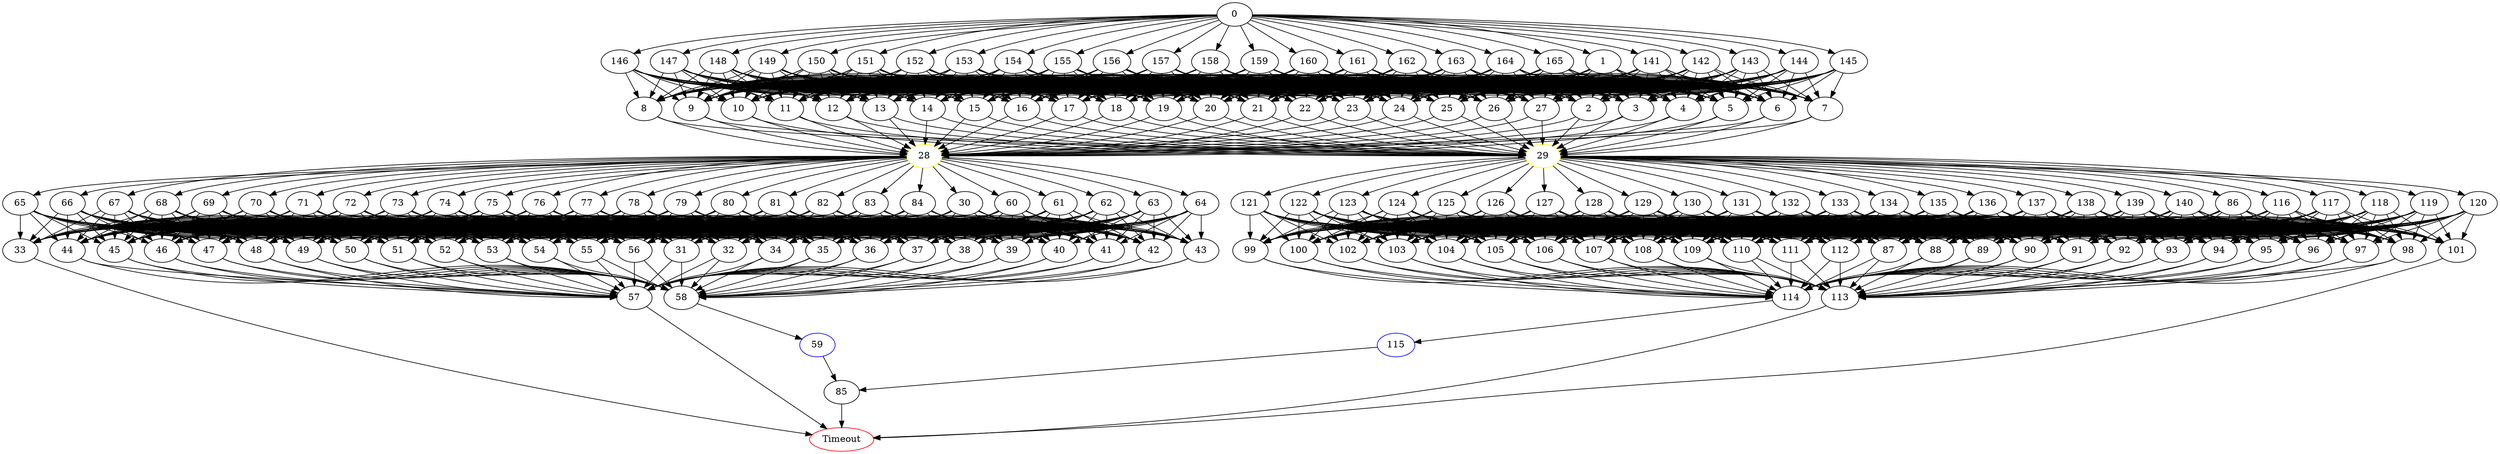 digraph G {
	0 -> 1;
	0 -> 141;
	0 -> 142;
	0 -> 143;
	0 -> 144;
	0 -> 145;
	0 -> 146;
	0 -> 147;
	0 -> 148;
	0 -> 149;
	0 -> 150;
	0 -> 151;
	0 -> 152;
	0 -> 153;
	0 -> 154;
	0 -> 155;
	0 -> 156;
	0 -> 157;
	0 -> 158;
	0 -> 159;
	0 -> 160;
	0 -> 161;
	0 -> 162;
	0 -> 163;
	0 -> 164;
	0 -> 165;
	1 -> 2;
	1 -> 3;
	1 -> 4;
	1 -> 5;
	1 -> 6;
	1 -> 7;
	1 -> 8;
	1 -> 9;
	1 -> 10;
	1 -> 11;
	1 -> 12;
	1 -> 13;
	1 -> 14;
	1 -> 15;
	1 -> 16;
	1 -> 17;
	1 -> 18;
	1 -> 19;
	1 -> 20;
	1 -> 21;
	1 -> 22;
	1 -> 23;
	1 -> 24;
	1 -> 25;
	1 -> 26;
	1 -> 27;
	2 -> "28";
28 [color=yellow];
	2 -> "29";
29 [color=yellow];
	3 -> "28";
28 [color=yellow];
	3 -> "29";
29 [color=yellow];
	4 -> "28";
28 [color=yellow];
	4 -> "29";
29 [color=yellow];
	5 -> "28";
28 [color=yellow];
	5 -> "29";
29 [color=yellow];
	6 -> "28";
28 [color=yellow];
	6 -> "29";
29 [color=yellow];
	7 -> "28";
28 [color=yellow];
	7 -> "29";
29 [color=yellow];
	8 -> "28";
28 [color=yellow];
	8 -> "29";
29 [color=yellow];
	9 -> "28";
28 [color=yellow];
	9 -> "29";
29 [color=yellow];
	10 -> "28";
28 [color=yellow];
	10 -> "29";
29 [color=yellow];
	11 -> "28";
28 [color=yellow];
	11 -> "29";
29 [color=yellow];
	12 -> "28";
28 [color=yellow];
	12 -> "29";
29 [color=yellow];
	13 -> "28";
28 [color=yellow];
	13 -> "29";
29 [color=yellow];
	14 -> "28";
28 [color=yellow];
	14 -> "29";
29 [color=yellow];
	15 -> "28";
28 [color=yellow];
	15 -> "29";
29 [color=yellow];
	16 -> "28";
28 [color=yellow];
	16 -> "29";
29 [color=yellow];
	17 -> "28";
28 [color=yellow];
	17 -> "29";
29 [color=yellow];
	18 -> "28";
28 [color=yellow];
	18 -> "29";
29 [color=yellow];
	19 -> "28";
28 [color=yellow];
	19 -> "29";
29 [color=yellow];
	20 -> "28";
28 [color=yellow];
	20 -> "29";
29 [color=yellow];
	21 -> "28";
28 [color=yellow];
	21 -> "29";
29 [color=yellow];
	22 -> "28";
28 [color=yellow];
	22 -> "29";
29 [color=yellow];
	23 -> "28";
28 [color=yellow];
	23 -> "29";
29 [color=yellow];
	24 -> "28";
28 [color=yellow];
	24 -> "29";
29 [color=yellow];
	25 -> "28";
28 [color=yellow];
	25 -> "29";
29 [color=yellow];
	26 -> "28";
28 [color=yellow];
	26 -> "29";
29 [color=yellow];
	27 -> "28";
28 [color=yellow];
	27 -> "29";
29 [color=yellow];
	28 -> 30;
	28 -> 60;
	28 -> 61;
	28 -> 62;
	28 -> 63;
	28 -> 64;
	28 -> 65;
	28 -> 66;
	28 -> 67;
	28 -> 68;
	28 -> 69;
	28 -> 70;
	28 -> 71;
	28 -> 72;
	28 -> 73;
	28 -> 74;
	28 -> 75;
	28 -> 76;
	28 -> 77;
	28 -> 78;
	28 -> 79;
	28 -> 80;
	28 -> 81;
	28 -> 82;
	28 -> 83;
	28 -> 84;
	29 -> 86;
	29 -> 116;
	29 -> 117;
	29 -> 118;
	29 -> 119;
	29 -> 120;
	29 -> 121;
	29 -> 122;
	29 -> 123;
	29 -> 124;
	29 -> 125;
	29 -> 126;
	29 -> 127;
	29 -> 128;
	29 -> 129;
	29 -> 130;
	29 -> 131;
	29 -> 132;
	29 -> 133;
	29 -> 134;
	29 -> 135;
	29 -> 136;
	29 -> 137;
	29 -> 138;
	29 -> 139;
	29 -> 140;
	30 -> 31;
	30 -> 32;
	30 -> 33;
	30 -> 34;
	30 -> 35;
	30 -> 36;
	30 -> 37;
	30 -> 38;
	30 -> 39;
	30 -> 40;
	30 -> 41;
	30 -> 42;
	30 -> 43;
	30 -> 44;
	30 -> 45;
	30 -> 46;
	30 -> 47;
	30 -> 48;
	30 -> 49;
	30 -> 50;
	30 -> 51;
	30 -> 52;
	30 -> 53;
	30 -> 54;
	30 -> 55;
	30 -> 56;
	31 -> 57;
	31 -> 58;
	32 -> 57;
	32 -> 58;
	33 -> "Timeout";
Timeout [color=red];
	34 -> 57;
	34 -> 58;
	35 -> 57;
	35 -> 58;
	36 -> 57;
	36 -> 58;
	37 -> 57;
	37 -> 58;
	38 -> 57;
	38 -> 58;
	39 -> 57;
	39 -> 58;
	40 -> 57;
	40 -> 58;
	41 -> 57;
	41 -> 58;
	42 -> 57;
	42 -> 58;
	43 -> 57;
	43 -> 58;
	44 -> 57;
	44 -> 58;
	45 -> 57;
	45 -> 58;
	46 -> 57;
	46 -> 58;
	47 -> 57;
	47 -> 58;
	48 -> 57;
	48 -> 58;
	49 -> 57;
	49 -> 58;
	50 -> 57;
	50 -> 58;
	51 -> 57;
	51 -> 58;
	52 -> 57;
	52 -> 58;
	53 -> 57;
	53 -> 58;
	54 -> 57;
	54 -> 58;
	55 -> 57;
	55 -> 58;
	56 -> 57;
	56 -> 58;
	57 -> "Timeout";
Timeout [color=red];
	58 -> "59";
59 [color=blue];
	59 -> 85;
	60 -> 31;
	60 -> 32;
	60 -> 33;
	60 -> 34;
	60 -> 35;
	60 -> 36;
	60 -> 37;
	60 -> 38;
	60 -> 39;
	60 -> 40;
	60 -> 41;
	60 -> 42;
	60 -> 43;
	60 -> 44;
	60 -> 45;
	60 -> 46;
	60 -> 47;
	60 -> 48;
	60 -> 49;
	60 -> 50;
	60 -> 51;
	60 -> 52;
	60 -> 53;
	60 -> 54;
	60 -> 55;
	60 -> 56;
	61 -> 31;
	61 -> 32;
	61 -> 33;
	61 -> 34;
	61 -> 35;
	61 -> 36;
	61 -> 37;
	61 -> 38;
	61 -> 39;
	61 -> 40;
	61 -> 41;
	61 -> 42;
	61 -> 43;
	61 -> 44;
	61 -> 45;
	61 -> 46;
	61 -> 47;
	61 -> 48;
	61 -> 49;
	61 -> 50;
	61 -> 51;
	61 -> 52;
	61 -> 53;
	61 -> 54;
	61 -> 55;
	61 -> 56;
	62 -> 31;
	62 -> 32;
	62 -> 33;
	62 -> 34;
	62 -> 35;
	62 -> 36;
	62 -> 37;
	62 -> 38;
	62 -> 39;
	62 -> 40;
	62 -> 41;
	62 -> 42;
	62 -> 43;
	62 -> 44;
	62 -> 45;
	62 -> 46;
	62 -> 47;
	62 -> 48;
	62 -> 49;
	62 -> 50;
	62 -> 51;
	62 -> 52;
	62 -> 53;
	62 -> 54;
	62 -> 55;
	62 -> 56;
	63 -> 31;
	63 -> 32;
	63 -> 33;
	63 -> 34;
	63 -> 35;
	63 -> 36;
	63 -> 37;
	63 -> 38;
	63 -> 39;
	63 -> 40;
	63 -> 41;
	63 -> 42;
	63 -> 43;
	63 -> 44;
	63 -> 45;
	63 -> 46;
	63 -> 47;
	63 -> 48;
	63 -> 49;
	63 -> 50;
	63 -> 51;
	63 -> 52;
	63 -> 53;
	63 -> 54;
	63 -> 55;
	63 -> 56;
	64 -> 31;
	64 -> 32;
	64 -> 33;
	64 -> 34;
	64 -> 35;
	64 -> 36;
	64 -> 37;
	64 -> 38;
	64 -> 39;
	64 -> 40;
	64 -> 41;
	64 -> 42;
	64 -> 43;
	64 -> 44;
	64 -> 45;
	64 -> 46;
	64 -> 47;
	64 -> 48;
	64 -> 49;
	64 -> 50;
	64 -> 51;
	64 -> 52;
	64 -> 53;
	64 -> 54;
	64 -> 55;
	64 -> 56;
	65 -> 31;
	65 -> 32;
	65 -> 33;
	65 -> 34;
	65 -> 35;
	65 -> 36;
	65 -> 37;
	65 -> 38;
	65 -> 39;
	65 -> 40;
	65 -> 41;
	65 -> 42;
	65 -> 43;
	65 -> 44;
	65 -> 45;
	65 -> 46;
	65 -> 47;
	65 -> 48;
	65 -> 49;
	65 -> 50;
	65 -> 51;
	65 -> 52;
	65 -> 53;
	65 -> 54;
	65 -> 55;
	65 -> 56;
	66 -> 31;
	66 -> 32;
	66 -> 33;
	66 -> 34;
	66 -> 35;
	66 -> 36;
	66 -> 37;
	66 -> 38;
	66 -> 39;
	66 -> 40;
	66 -> 41;
	66 -> 42;
	66 -> 43;
	66 -> 44;
	66 -> 45;
	66 -> 46;
	66 -> 47;
	66 -> 48;
	66 -> 49;
	66 -> 50;
	66 -> 51;
	66 -> 52;
	66 -> 53;
	66 -> 54;
	66 -> 55;
	66 -> 56;
	67 -> 31;
	67 -> 32;
	67 -> 33;
	67 -> 34;
	67 -> 35;
	67 -> 36;
	67 -> 37;
	67 -> 38;
	67 -> 39;
	67 -> 40;
	67 -> 41;
	67 -> 42;
	67 -> 43;
	67 -> 44;
	67 -> 45;
	67 -> 46;
	67 -> 47;
	67 -> 48;
	67 -> 49;
	67 -> 50;
	67 -> 51;
	67 -> 52;
	67 -> 53;
	67 -> 54;
	67 -> 55;
	67 -> 56;
	68 -> 31;
	68 -> 32;
	68 -> 33;
	68 -> 34;
	68 -> 35;
	68 -> 36;
	68 -> 37;
	68 -> 38;
	68 -> 39;
	68 -> 40;
	68 -> 41;
	68 -> 42;
	68 -> 43;
	68 -> 44;
	68 -> 45;
	68 -> 46;
	68 -> 47;
	68 -> 48;
	68 -> 49;
	68 -> 50;
	68 -> 51;
	68 -> 52;
	68 -> 53;
	68 -> 54;
	68 -> 55;
	68 -> 56;
	69 -> 31;
	69 -> 32;
	69 -> 33;
	69 -> 34;
	69 -> 35;
	69 -> 36;
	69 -> 37;
	69 -> 38;
	69 -> 39;
	69 -> 40;
	69 -> 41;
	69 -> 42;
	69 -> 43;
	69 -> 44;
	69 -> 45;
	69 -> 46;
	69 -> 47;
	69 -> 48;
	69 -> 49;
	69 -> 50;
	69 -> 51;
	69 -> 52;
	69 -> 53;
	69 -> 54;
	69 -> 55;
	69 -> 56;
	70 -> 31;
	70 -> 32;
	70 -> 33;
	70 -> 34;
	70 -> 35;
	70 -> 36;
	70 -> 37;
	70 -> 38;
	70 -> 39;
	70 -> 40;
	70 -> 41;
	70 -> 42;
	70 -> 43;
	70 -> 44;
	70 -> 45;
	70 -> 46;
	70 -> 47;
	70 -> 48;
	70 -> 49;
	70 -> 50;
	70 -> 51;
	70 -> 52;
	70 -> 53;
	70 -> 54;
	70 -> 55;
	70 -> 56;
	71 -> 31;
	71 -> 32;
	71 -> 33;
	71 -> 34;
	71 -> 35;
	71 -> 36;
	71 -> 37;
	71 -> 38;
	71 -> 39;
	71 -> 40;
	71 -> 41;
	71 -> 42;
	71 -> 43;
	71 -> 44;
	71 -> 45;
	71 -> 46;
	71 -> 47;
	71 -> 48;
	71 -> 49;
	71 -> 50;
	71 -> 51;
	71 -> 52;
	71 -> 53;
	71 -> 54;
	71 -> 55;
	71 -> 56;
	72 -> 31;
	72 -> 32;
	72 -> 33;
	72 -> 34;
	72 -> 35;
	72 -> 36;
	72 -> 37;
	72 -> 38;
	72 -> 39;
	72 -> 40;
	72 -> 41;
	72 -> 42;
	72 -> 43;
	72 -> 44;
	72 -> 45;
	72 -> 46;
	72 -> 47;
	72 -> 48;
	72 -> 49;
	72 -> 50;
	72 -> 51;
	72 -> 52;
	72 -> 53;
	72 -> 54;
	72 -> 55;
	72 -> 56;
	73 -> 31;
	73 -> 32;
	73 -> 33;
	73 -> 34;
	73 -> 35;
	73 -> 36;
	73 -> 37;
	73 -> 38;
	73 -> 39;
	73 -> 40;
	73 -> 41;
	73 -> 42;
	73 -> 43;
	73 -> 44;
	73 -> 45;
	73 -> 46;
	73 -> 47;
	73 -> 48;
	73 -> 49;
	73 -> 50;
	73 -> 51;
	73 -> 52;
	73 -> 53;
	73 -> 54;
	73 -> 55;
	73 -> 56;
	74 -> 31;
	74 -> 32;
	74 -> 33;
	74 -> 34;
	74 -> 35;
	74 -> 36;
	74 -> 37;
	74 -> 38;
	74 -> 39;
	74 -> 40;
	74 -> 41;
	74 -> 42;
	74 -> 43;
	74 -> 44;
	74 -> 45;
	74 -> 46;
	74 -> 47;
	74 -> 48;
	74 -> 49;
	74 -> 50;
	74 -> 51;
	74 -> 52;
	74 -> 53;
	74 -> 54;
	74 -> 55;
	74 -> 56;
	75 -> 31;
	75 -> 32;
	75 -> 33;
	75 -> 34;
	75 -> 35;
	75 -> 36;
	75 -> 37;
	75 -> 38;
	75 -> 39;
	75 -> 40;
	75 -> 41;
	75 -> 42;
	75 -> 43;
	75 -> 44;
	75 -> 45;
	75 -> 46;
	75 -> 47;
	75 -> 48;
	75 -> 49;
	75 -> 50;
	75 -> 51;
	75 -> 52;
	75 -> 53;
	75 -> 54;
	75 -> 55;
	75 -> 56;
	76 -> 31;
	76 -> 32;
	76 -> 33;
	76 -> 34;
	76 -> 35;
	76 -> 36;
	76 -> 37;
	76 -> 38;
	76 -> 39;
	76 -> 40;
	76 -> 41;
	76 -> 42;
	76 -> 43;
	76 -> 44;
	76 -> 45;
	76 -> 46;
	76 -> 47;
	76 -> 48;
	76 -> 49;
	76 -> 50;
	76 -> 51;
	76 -> 52;
	76 -> 53;
	76 -> 54;
	76 -> 55;
	76 -> 56;
	77 -> 31;
	77 -> 32;
	77 -> 33;
	77 -> 34;
	77 -> 35;
	77 -> 36;
	77 -> 37;
	77 -> 38;
	77 -> 39;
	77 -> 40;
	77 -> 41;
	77 -> 42;
	77 -> 43;
	77 -> 44;
	77 -> 45;
	77 -> 46;
	77 -> 47;
	77 -> 48;
	77 -> 49;
	77 -> 50;
	77 -> 51;
	77 -> 52;
	77 -> 53;
	77 -> 54;
	77 -> 55;
	77 -> 56;
	78 -> 31;
	78 -> 32;
	78 -> 33;
	78 -> 34;
	78 -> 35;
	78 -> 36;
	78 -> 37;
	78 -> 38;
	78 -> 39;
	78 -> 40;
	78 -> 41;
	78 -> 42;
	78 -> 43;
	78 -> 44;
	78 -> 45;
	78 -> 46;
	78 -> 47;
	78 -> 48;
	78 -> 49;
	78 -> 50;
	78 -> 51;
	78 -> 52;
	78 -> 53;
	78 -> 54;
	78 -> 55;
	78 -> 56;
	79 -> 31;
	79 -> 32;
	79 -> 33;
	79 -> 34;
	79 -> 35;
	79 -> 36;
	79 -> 37;
	79 -> 38;
	79 -> 39;
	79 -> 40;
	79 -> 41;
	79 -> 42;
	79 -> 43;
	79 -> 44;
	79 -> 45;
	79 -> 46;
	79 -> 47;
	79 -> 48;
	79 -> 49;
	79 -> 50;
	79 -> 51;
	79 -> 52;
	79 -> 53;
	79 -> 54;
	79 -> 55;
	79 -> 56;
	80 -> 31;
	80 -> 32;
	80 -> 33;
	80 -> 34;
	80 -> 35;
	80 -> 36;
	80 -> 37;
	80 -> 38;
	80 -> 39;
	80 -> 40;
	80 -> 41;
	80 -> 42;
	80 -> 43;
	80 -> 44;
	80 -> 45;
	80 -> 46;
	80 -> 47;
	80 -> 48;
	80 -> 49;
	80 -> 50;
	80 -> 51;
	80 -> 52;
	80 -> 53;
	80 -> 54;
	80 -> 55;
	80 -> 56;
	81 -> 31;
	81 -> 32;
	81 -> 33;
	81 -> 34;
	81 -> 35;
	81 -> 36;
	81 -> 37;
	81 -> 38;
	81 -> 39;
	81 -> 40;
	81 -> 41;
	81 -> 42;
	81 -> 43;
	81 -> 44;
	81 -> 45;
	81 -> 46;
	81 -> 47;
	81 -> 48;
	81 -> 49;
	81 -> 50;
	81 -> 51;
	81 -> 52;
	81 -> 53;
	81 -> 54;
	81 -> 55;
	81 -> 56;
	82 -> 31;
	82 -> 32;
	82 -> 33;
	82 -> 34;
	82 -> 35;
	82 -> 36;
	82 -> 37;
	82 -> 38;
	82 -> 39;
	82 -> 40;
	82 -> 41;
	82 -> 42;
	82 -> 43;
	82 -> 44;
	82 -> 45;
	82 -> 46;
	82 -> 47;
	82 -> 48;
	82 -> 49;
	82 -> 50;
	82 -> 51;
	82 -> 52;
	82 -> 53;
	82 -> 54;
	82 -> 55;
	82 -> 56;
	83 -> 31;
	83 -> 32;
	83 -> 33;
	83 -> 34;
	83 -> 35;
	83 -> 36;
	83 -> 37;
	83 -> 38;
	83 -> 39;
	83 -> 40;
	83 -> 41;
	83 -> 42;
	83 -> 43;
	83 -> 44;
	83 -> 45;
	83 -> 46;
	83 -> 47;
	83 -> 48;
	83 -> 49;
	83 -> 50;
	83 -> 51;
	83 -> 52;
	83 -> 53;
	83 -> 54;
	83 -> 55;
	83 -> 56;
	84 -> 31;
	84 -> 32;
	84 -> 33;
	84 -> 34;
	84 -> 35;
	84 -> 36;
	84 -> 37;
	84 -> 38;
	84 -> 39;
	84 -> 40;
	84 -> 41;
	84 -> 42;
	84 -> 43;
	84 -> 44;
	84 -> 45;
	84 -> 46;
	84 -> 47;
	84 -> 48;
	84 -> 49;
	84 -> 50;
	84 -> 51;
	84 -> 52;
	84 -> 53;
	84 -> 54;
	84 -> 55;
	84 -> 56;
	85 -> "Timeout";
Timeout [color=red];
	86 -> 87;
	86 -> 88;
	86 -> 89;
	86 -> 90;
	86 -> 91;
	86 -> 92;
	86 -> 93;
	86 -> 94;
	86 -> 95;
	86 -> 96;
	86 -> 97;
	86 -> 98;
	86 -> 99;
	86 -> 100;
	86 -> 101;
	86 -> 102;
	86 -> 103;
	86 -> 104;
	86 -> 105;
	86 -> 106;
	86 -> 107;
	86 -> 108;
	86 -> 109;
	86 -> 110;
	86 -> 111;
	86 -> 112;
	87 -> 113;
	87 -> 114;
	88 -> 113;
	88 -> 114;
	89 -> 113;
	89 -> 114;
	90 -> 113;
	90 -> 114;
	91 -> 113;
	91 -> 114;
	92 -> 113;
	92 -> 114;
	93 -> 113;
	93 -> 114;
	94 -> 113;
	94 -> 114;
	95 -> 113;
	95 -> 114;
	96 -> 113;
	96 -> 114;
	97 -> 113;
	97 -> 114;
	98 -> 113;
	98 -> 114;
	99 -> 113;
	99 -> 114;
	100 -> 113;
	100 -> 114;
	101 -> "Timeout";
Timeout [color=red];
	102 -> 113;
	102 -> 114;
	103 -> 113;
	103 -> 114;
	104 -> 113;
	104 -> 114;
	105 -> 113;
	105 -> 114;
	106 -> 113;
	106 -> 114;
	107 -> 113;
	107 -> 114;
	108 -> 113;
	108 -> 114;
	109 -> 113;
	109 -> 114;
	110 -> 113;
	110 -> 114;
	111 -> 113;
	111 -> 114;
	112 -> 113;
	112 -> 114;
	113 -> "Timeout";
Timeout [color=red];
	114 -> "115";
115 [color=blue];
	115 -> 85;
	116 -> 87;
	116 -> 88;
	116 -> 89;
	116 -> 90;
	116 -> 91;
	116 -> 92;
	116 -> 93;
	116 -> 94;
	116 -> 95;
	116 -> 96;
	116 -> 97;
	116 -> 98;
	116 -> 99;
	116 -> 100;
	116 -> 101;
	116 -> 102;
	116 -> 103;
	116 -> 104;
	116 -> 105;
	116 -> 106;
	116 -> 107;
	116 -> 108;
	116 -> 109;
	116 -> 110;
	116 -> 111;
	116 -> 112;
	117 -> 87;
	117 -> 88;
	117 -> 89;
	117 -> 90;
	117 -> 91;
	117 -> 92;
	117 -> 93;
	117 -> 94;
	117 -> 95;
	117 -> 96;
	117 -> 97;
	117 -> 98;
	117 -> 99;
	117 -> 100;
	117 -> 101;
	117 -> 102;
	117 -> 103;
	117 -> 104;
	117 -> 105;
	117 -> 106;
	117 -> 107;
	117 -> 108;
	117 -> 109;
	117 -> 110;
	117 -> 111;
	117 -> 112;
	118 -> 87;
	118 -> 88;
	118 -> 89;
	118 -> 90;
	118 -> 91;
	118 -> 92;
	118 -> 93;
	118 -> 94;
	118 -> 95;
	118 -> 96;
	118 -> 97;
	118 -> 98;
	118 -> 99;
	118 -> 100;
	118 -> 101;
	118 -> 102;
	118 -> 103;
	118 -> 104;
	118 -> 105;
	118 -> 106;
	118 -> 107;
	118 -> 108;
	118 -> 109;
	118 -> 110;
	118 -> 111;
	118 -> 112;
	119 -> 87;
	119 -> 88;
	119 -> 89;
	119 -> 90;
	119 -> 91;
	119 -> 92;
	119 -> 93;
	119 -> 94;
	119 -> 95;
	119 -> 96;
	119 -> 97;
	119 -> 98;
	119 -> 99;
	119 -> 100;
	119 -> 101;
	119 -> 102;
	119 -> 103;
	119 -> 104;
	119 -> 105;
	119 -> 106;
	119 -> 107;
	119 -> 108;
	119 -> 109;
	119 -> 110;
	119 -> 111;
	119 -> 112;
	120 -> 87;
	120 -> 88;
	120 -> 89;
	120 -> 90;
	120 -> 91;
	120 -> 92;
	120 -> 93;
	120 -> 94;
	120 -> 95;
	120 -> 96;
	120 -> 97;
	120 -> 98;
	120 -> 99;
	120 -> 100;
	120 -> 101;
	120 -> 102;
	120 -> 103;
	120 -> 104;
	120 -> 105;
	120 -> 106;
	120 -> 107;
	120 -> 108;
	120 -> 109;
	120 -> 110;
	120 -> 111;
	120 -> 112;
	121 -> 87;
	121 -> 88;
	121 -> 89;
	121 -> 90;
	121 -> 91;
	121 -> 92;
	121 -> 93;
	121 -> 94;
	121 -> 95;
	121 -> 96;
	121 -> 97;
	121 -> 98;
	121 -> 99;
	121 -> 100;
	121 -> 101;
	121 -> 102;
	121 -> 103;
	121 -> 104;
	121 -> 105;
	121 -> 106;
	121 -> 107;
	121 -> 108;
	121 -> 109;
	121 -> 110;
	121 -> 111;
	121 -> 112;
	122 -> 87;
	122 -> 88;
	122 -> 89;
	122 -> 90;
	122 -> 91;
	122 -> 92;
	122 -> 93;
	122 -> 94;
	122 -> 95;
	122 -> 96;
	122 -> 97;
	122 -> 98;
	122 -> 99;
	122 -> 100;
	122 -> 101;
	122 -> 102;
	122 -> 103;
	122 -> 104;
	122 -> 105;
	122 -> 106;
	122 -> 107;
	122 -> 108;
	122 -> 109;
	122 -> 110;
	122 -> 111;
	122 -> 112;
	123 -> 87;
	123 -> 88;
	123 -> 89;
	123 -> 90;
	123 -> 91;
	123 -> 92;
	123 -> 93;
	123 -> 94;
	123 -> 95;
	123 -> 96;
	123 -> 97;
	123 -> 98;
	123 -> 99;
	123 -> 100;
	123 -> 101;
	123 -> 102;
	123 -> 103;
	123 -> 104;
	123 -> 105;
	123 -> 106;
	123 -> 107;
	123 -> 108;
	123 -> 109;
	123 -> 110;
	123 -> 111;
	123 -> 112;
	124 -> 87;
	124 -> 88;
	124 -> 89;
	124 -> 90;
	124 -> 91;
	124 -> 92;
	124 -> 93;
	124 -> 94;
	124 -> 95;
	124 -> 96;
	124 -> 97;
	124 -> 98;
	124 -> 99;
	124 -> 100;
	124 -> 101;
	124 -> 102;
	124 -> 103;
	124 -> 104;
	124 -> 105;
	124 -> 106;
	124 -> 107;
	124 -> 108;
	124 -> 109;
	124 -> 110;
	124 -> 111;
	124 -> 112;
	125 -> 87;
	125 -> 88;
	125 -> 89;
	125 -> 90;
	125 -> 91;
	125 -> 92;
	125 -> 93;
	125 -> 94;
	125 -> 95;
	125 -> 96;
	125 -> 97;
	125 -> 98;
	125 -> 99;
	125 -> 100;
	125 -> 101;
	125 -> 102;
	125 -> 103;
	125 -> 104;
	125 -> 105;
	125 -> 106;
	125 -> 107;
	125 -> 108;
	125 -> 109;
	125 -> 110;
	125 -> 111;
	125 -> 112;
	126 -> 87;
	126 -> 88;
	126 -> 89;
	126 -> 90;
	126 -> 91;
	126 -> 92;
	126 -> 93;
	126 -> 94;
	126 -> 95;
	126 -> 96;
	126 -> 97;
	126 -> 98;
	126 -> 99;
	126 -> 100;
	126 -> 101;
	126 -> 102;
	126 -> 103;
	126 -> 104;
	126 -> 105;
	126 -> 106;
	126 -> 107;
	126 -> 108;
	126 -> 109;
	126 -> 110;
	126 -> 111;
	126 -> 112;
	127 -> 87;
	127 -> 88;
	127 -> 89;
	127 -> 90;
	127 -> 91;
	127 -> 92;
	127 -> 93;
	127 -> 94;
	127 -> 95;
	127 -> 96;
	127 -> 97;
	127 -> 98;
	127 -> 99;
	127 -> 100;
	127 -> 101;
	127 -> 102;
	127 -> 103;
	127 -> 104;
	127 -> 105;
	127 -> 106;
	127 -> 107;
	127 -> 108;
	127 -> 109;
	127 -> 110;
	127 -> 111;
	127 -> 112;
	128 -> 87;
	128 -> 88;
	128 -> 89;
	128 -> 90;
	128 -> 91;
	128 -> 92;
	128 -> 93;
	128 -> 94;
	128 -> 95;
	128 -> 96;
	128 -> 97;
	128 -> 98;
	128 -> 99;
	128 -> 100;
	128 -> 101;
	128 -> 102;
	128 -> 103;
	128 -> 104;
	128 -> 105;
	128 -> 106;
	128 -> 107;
	128 -> 108;
	128 -> 109;
	128 -> 110;
	128 -> 111;
	128 -> 112;
	129 -> 87;
	129 -> 88;
	129 -> 89;
	129 -> 90;
	129 -> 91;
	129 -> 92;
	129 -> 93;
	129 -> 94;
	129 -> 95;
	129 -> 96;
	129 -> 97;
	129 -> 98;
	129 -> 99;
	129 -> 100;
	129 -> 101;
	129 -> 102;
	129 -> 103;
	129 -> 104;
	129 -> 105;
	129 -> 106;
	129 -> 107;
	129 -> 108;
	129 -> 109;
	129 -> 110;
	129 -> 111;
	129 -> 112;
	130 -> 87;
	130 -> 88;
	130 -> 89;
	130 -> 90;
	130 -> 91;
	130 -> 92;
	130 -> 93;
	130 -> 94;
	130 -> 95;
	130 -> 96;
	130 -> 97;
	130 -> 98;
	130 -> 99;
	130 -> 100;
	130 -> 101;
	130 -> 102;
	130 -> 103;
	130 -> 104;
	130 -> 105;
	130 -> 106;
	130 -> 107;
	130 -> 108;
	130 -> 109;
	130 -> 110;
	130 -> 111;
	130 -> 112;
	131 -> 87;
	131 -> 88;
	131 -> 89;
	131 -> 90;
	131 -> 91;
	131 -> 92;
	131 -> 93;
	131 -> 94;
	131 -> 95;
	131 -> 96;
	131 -> 97;
	131 -> 98;
	131 -> 99;
	131 -> 100;
	131 -> 101;
	131 -> 102;
	131 -> 103;
	131 -> 104;
	131 -> 105;
	131 -> 106;
	131 -> 107;
	131 -> 108;
	131 -> 109;
	131 -> 110;
	131 -> 111;
	131 -> 112;
	132 -> 87;
	132 -> 88;
	132 -> 89;
	132 -> 90;
	132 -> 91;
	132 -> 92;
	132 -> 93;
	132 -> 94;
	132 -> 95;
	132 -> 96;
	132 -> 97;
	132 -> 98;
	132 -> 99;
	132 -> 100;
	132 -> 101;
	132 -> 102;
	132 -> 103;
	132 -> 104;
	132 -> 105;
	132 -> 106;
	132 -> 107;
	132 -> 108;
	132 -> 109;
	132 -> 110;
	132 -> 111;
	132 -> 112;
	133 -> 87;
	133 -> 88;
	133 -> 89;
	133 -> 90;
	133 -> 91;
	133 -> 92;
	133 -> 93;
	133 -> 94;
	133 -> 95;
	133 -> 96;
	133 -> 97;
	133 -> 98;
	133 -> 99;
	133 -> 100;
	133 -> 101;
	133 -> 102;
	133 -> 103;
	133 -> 104;
	133 -> 105;
	133 -> 106;
	133 -> 107;
	133 -> 108;
	133 -> 109;
	133 -> 110;
	133 -> 111;
	133 -> 112;
	134 -> 87;
	134 -> 88;
	134 -> 89;
	134 -> 90;
	134 -> 91;
	134 -> 92;
	134 -> 93;
	134 -> 94;
	134 -> 95;
	134 -> 96;
	134 -> 97;
	134 -> 98;
	134 -> 99;
	134 -> 100;
	134 -> 101;
	134 -> 102;
	134 -> 103;
	134 -> 104;
	134 -> 105;
	134 -> 106;
	134 -> 107;
	134 -> 108;
	134 -> 109;
	134 -> 110;
	134 -> 111;
	134 -> 112;
	135 -> 87;
	135 -> 88;
	135 -> 89;
	135 -> 90;
	135 -> 91;
	135 -> 92;
	135 -> 93;
	135 -> 94;
	135 -> 95;
	135 -> 96;
	135 -> 97;
	135 -> 98;
	135 -> 99;
	135 -> 100;
	135 -> 101;
	135 -> 102;
	135 -> 103;
	135 -> 104;
	135 -> 105;
	135 -> 106;
	135 -> 107;
	135 -> 108;
	135 -> 109;
	135 -> 110;
	135 -> 111;
	135 -> 112;
	136 -> 87;
	136 -> 88;
	136 -> 89;
	136 -> 90;
	136 -> 91;
	136 -> 92;
	136 -> 93;
	136 -> 94;
	136 -> 95;
	136 -> 96;
	136 -> 97;
	136 -> 98;
	136 -> 99;
	136 -> 100;
	136 -> 101;
	136 -> 102;
	136 -> 103;
	136 -> 104;
	136 -> 105;
	136 -> 106;
	136 -> 107;
	136 -> 108;
	136 -> 109;
	136 -> 110;
	136 -> 111;
	136 -> 112;
	137 -> 87;
	137 -> 88;
	137 -> 89;
	137 -> 90;
	137 -> 91;
	137 -> 92;
	137 -> 93;
	137 -> 94;
	137 -> 95;
	137 -> 96;
	137 -> 97;
	137 -> 98;
	137 -> 99;
	137 -> 100;
	137 -> 101;
	137 -> 102;
	137 -> 103;
	137 -> 104;
	137 -> 105;
	137 -> 106;
	137 -> 107;
	137 -> 108;
	137 -> 109;
	137 -> 110;
	137 -> 111;
	137 -> 112;
	138 -> 87;
	138 -> 88;
	138 -> 89;
	138 -> 90;
	138 -> 91;
	138 -> 92;
	138 -> 93;
	138 -> 94;
	138 -> 95;
	138 -> 96;
	138 -> 97;
	138 -> 98;
	138 -> 99;
	138 -> 100;
	138 -> 101;
	138 -> 102;
	138 -> 103;
	138 -> 104;
	138 -> 105;
	138 -> 106;
	138 -> 107;
	138 -> 108;
	138 -> 109;
	138 -> 110;
	138 -> 111;
	138 -> 112;
	139 -> 87;
	139 -> 88;
	139 -> 89;
	139 -> 90;
	139 -> 91;
	139 -> 92;
	139 -> 93;
	139 -> 94;
	139 -> 95;
	139 -> 96;
	139 -> 97;
	139 -> 98;
	139 -> 99;
	139 -> 100;
	139 -> 101;
	139 -> 102;
	139 -> 103;
	139 -> 104;
	139 -> 105;
	139 -> 106;
	139 -> 107;
	139 -> 108;
	139 -> 109;
	139 -> 110;
	139 -> 111;
	139 -> 112;
	140 -> 87;
	140 -> 88;
	140 -> 89;
	140 -> 90;
	140 -> 91;
	140 -> 92;
	140 -> 93;
	140 -> 94;
	140 -> 95;
	140 -> 96;
	140 -> 97;
	140 -> 98;
	140 -> 99;
	140 -> 100;
	140 -> 101;
	140 -> 102;
	140 -> 103;
	140 -> 104;
	140 -> 105;
	140 -> 106;
	140 -> 107;
	140 -> 108;
	140 -> 109;
	140 -> 110;
	140 -> 111;
	140 -> 112;
	141 -> 2;
	141 -> 3;
	141 -> 4;
	141 -> 5;
	141 -> 6;
	141 -> 7;
	141 -> 8;
	141 -> 9;
	141 -> 10;
	141 -> 11;
	141 -> 12;
	141 -> 13;
	141 -> 14;
	141 -> 15;
	141 -> 16;
	141 -> 17;
	141 -> 18;
	141 -> 19;
	141 -> 20;
	141 -> 21;
	141 -> 22;
	141 -> 23;
	141 -> 24;
	141 -> 25;
	141 -> 26;
	141 -> 27;
	142 -> 2;
	142 -> 3;
	142 -> 4;
	142 -> 5;
	142 -> 6;
	142 -> 7;
	142 -> 8;
	142 -> 9;
	142 -> 10;
	142 -> 11;
	142 -> 12;
	142 -> 13;
	142 -> 14;
	142 -> 15;
	142 -> 16;
	142 -> 17;
	142 -> 18;
	142 -> 19;
	142 -> 20;
	142 -> 21;
	142 -> 22;
	142 -> 23;
	142 -> 24;
	142 -> 25;
	142 -> 26;
	142 -> 27;
	143 -> 2;
	143 -> 3;
	143 -> 4;
	143 -> 5;
	143 -> 6;
	143 -> 7;
	143 -> 8;
	143 -> 9;
	143 -> 10;
	143 -> 11;
	143 -> 12;
	143 -> 13;
	143 -> 14;
	143 -> 15;
	143 -> 16;
	143 -> 17;
	143 -> 18;
	143 -> 19;
	143 -> 20;
	143 -> 21;
	143 -> 22;
	143 -> 23;
	143 -> 24;
	143 -> 25;
	143 -> 26;
	143 -> 27;
	144 -> 2;
	144 -> 3;
	144 -> 4;
	144 -> 5;
	144 -> 6;
	144 -> 7;
	144 -> 8;
	144 -> 9;
	144 -> 10;
	144 -> 11;
	144 -> 12;
	144 -> 13;
	144 -> 14;
	144 -> 15;
	144 -> 16;
	144 -> 17;
	144 -> 18;
	144 -> 19;
	144 -> 20;
	144 -> 21;
	144 -> 22;
	144 -> 23;
	144 -> 24;
	144 -> 25;
	144 -> 26;
	144 -> 27;
	145 -> 2;
	145 -> 3;
	145 -> 4;
	145 -> 5;
	145 -> 6;
	145 -> 7;
	145 -> 8;
	145 -> 9;
	145 -> 10;
	145 -> 11;
	145 -> 12;
	145 -> 13;
	145 -> 14;
	145 -> 15;
	145 -> 16;
	145 -> 17;
	145 -> 18;
	145 -> 19;
	145 -> 20;
	145 -> 21;
	145 -> 22;
	145 -> 23;
	145 -> 24;
	145 -> 25;
	145 -> 26;
	145 -> 27;
	146 -> 2;
	146 -> 3;
	146 -> 4;
	146 -> 5;
	146 -> 6;
	146 -> 7;
	146 -> 8;
	146 -> 9;
	146 -> 10;
	146 -> 11;
	146 -> 12;
	146 -> 13;
	146 -> 14;
	146 -> 15;
	146 -> 16;
	146 -> 17;
	146 -> 18;
	146 -> 19;
	146 -> 20;
	146 -> 21;
	146 -> 22;
	146 -> 23;
	146 -> 24;
	146 -> 25;
	146 -> 26;
	146 -> 27;
	147 -> 2;
	147 -> 3;
	147 -> 4;
	147 -> 5;
	147 -> 6;
	147 -> 7;
	147 -> 8;
	147 -> 9;
	147 -> 10;
	147 -> 11;
	147 -> 12;
	147 -> 13;
	147 -> 14;
	147 -> 15;
	147 -> 16;
	147 -> 17;
	147 -> 18;
	147 -> 19;
	147 -> 20;
	147 -> 21;
	147 -> 22;
	147 -> 23;
	147 -> 24;
	147 -> 25;
	147 -> 26;
	147 -> 27;
	148 -> 2;
	148 -> 3;
	148 -> 4;
	148 -> 5;
	148 -> 6;
	148 -> 7;
	148 -> 8;
	148 -> 9;
	148 -> 10;
	148 -> 11;
	148 -> 12;
	148 -> 13;
	148 -> 14;
	148 -> 15;
	148 -> 16;
	148 -> 17;
	148 -> 18;
	148 -> 19;
	148 -> 20;
	148 -> 21;
	148 -> 22;
	148 -> 23;
	148 -> 24;
	148 -> 25;
	148 -> 26;
	148 -> 27;
	149 -> 2;
	149 -> 3;
	149 -> 4;
	149 -> 5;
	149 -> 6;
	149 -> 7;
	149 -> 8;
	149 -> 9;
	149 -> 10;
	149 -> 11;
	149 -> 12;
	149 -> 13;
	149 -> 14;
	149 -> 15;
	149 -> 16;
	149 -> 17;
	149 -> 18;
	149 -> 19;
	149 -> 20;
	149 -> 21;
	149 -> 22;
	149 -> 23;
	149 -> 24;
	149 -> 25;
	149 -> 26;
	149 -> 27;
	150 -> 2;
	150 -> 3;
	150 -> 4;
	150 -> 5;
	150 -> 6;
	150 -> 7;
	150 -> 8;
	150 -> 9;
	150 -> 10;
	150 -> 11;
	150 -> 12;
	150 -> 13;
	150 -> 14;
	150 -> 15;
	150 -> 16;
	150 -> 17;
	150 -> 18;
	150 -> 19;
	150 -> 20;
	150 -> 21;
	150 -> 22;
	150 -> 23;
	150 -> 24;
	150 -> 25;
	150 -> 26;
	150 -> 27;
	151 -> 2;
	151 -> 3;
	151 -> 4;
	151 -> 5;
	151 -> 6;
	151 -> 7;
	151 -> 8;
	151 -> 9;
	151 -> 10;
	151 -> 11;
	151 -> 12;
	151 -> 13;
	151 -> 14;
	151 -> 15;
	151 -> 16;
	151 -> 17;
	151 -> 18;
	151 -> 19;
	151 -> 20;
	151 -> 21;
	151 -> 22;
	151 -> 23;
	151 -> 24;
	151 -> 25;
	151 -> 26;
	151 -> 27;
	152 -> 2;
	152 -> 3;
	152 -> 4;
	152 -> 5;
	152 -> 6;
	152 -> 7;
	152 -> 8;
	152 -> 9;
	152 -> 10;
	152 -> 11;
	152 -> 12;
	152 -> 13;
	152 -> 14;
	152 -> 15;
	152 -> 16;
	152 -> 17;
	152 -> 18;
	152 -> 19;
	152 -> 20;
	152 -> 21;
	152 -> 22;
	152 -> 23;
	152 -> 24;
	152 -> 25;
	152 -> 26;
	152 -> 27;
	153 -> 2;
	153 -> 3;
	153 -> 4;
	153 -> 5;
	153 -> 6;
	153 -> 7;
	153 -> 8;
	153 -> 9;
	153 -> 10;
	153 -> 11;
	153 -> 12;
	153 -> 13;
	153 -> 14;
	153 -> 15;
	153 -> 16;
	153 -> 17;
	153 -> 18;
	153 -> 19;
	153 -> 20;
	153 -> 21;
	153 -> 22;
	153 -> 23;
	153 -> 24;
	153 -> 25;
	153 -> 26;
	153 -> 27;
	154 -> 2;
	154 -> 3;
	154 -> 4;
	154 -> 5;
	154 -> 6;
	154 -> 7;
	154 -> 8;
	154 -> 9;
	154 -> 10;
	154 -> 11;
	154 -> 12;
	154 -> 13;
	154 -> 14;
	154 -> 15;
	154 -> 16;
	154 -> 17;
	154 -> 18;
	154 -> 19;
	154 -> 20;
	154 -> 21;
	154 -> 22;
	154 -> 23;
	154 -> 24;
	154 -> 25;
	154 -> 26;
	154 -> 27;
	155 -> 2;
	155 -> 3;
	155 -> 4;
	155 -> 5;
	155 -> 6;
	155 -> 7;
	155 -> 8;
	155 -> 9;
	155 -> 10;
	155 -> 11;
	155 -> 12;
	155 -> 13;
	155 -> 14;
	155 -> 15;
	155 -> 16;
	155 -> 17;
	155 -> 18;
	155 -> 19;
	155 -> 20;
	155 -> 21;
	155 -> 22;
	155 -> 23;
	155 -> 24;
	155 -> 25;
	155 -> 26;
	155 -> 27;
	156 -> 2;
	156 -> 3;
	156 -> 4;
	156 -> 5;
	156 -> 6;
	156 -> 7;
	156 -> 8;
	156 -> 9;
	156 -> 10;
	156 -> 11;
	156 -> 12;
	156 -> 13;
	156 -> 14;
	156 -> 15;
	156 -> 16;
	156 -> 17;
	156 -> 18;
	156 -> 19;
	156 -> 20;
	156 -> 21;
	156 -> 22;
	156 -> 23;
	156 -> 24;
	156 -> 25;
	156 -> 26;
	156 -> 27;
	157 -> 2;
	157 -> 3;
	157 -> 4;
	157 -> 5;
	157 -> 6;
	157 -> 7;
	157 -> 8;
	157 -> 9;
	157 -> 10;
	157 -> 11;
	157 -> 12;
	157 -> 13;
	157 -> 14;
	157 -> 15;
	157 -> 16;
	157 -> 17;
	157 -> 18;
	157 -> 19;
	157 -> 20;
	157 -> 21;
	157 -> 22;
	157 -> 23;
	157 -> 24;
	157 -> 25;
	157 -> 26;
	157 -> 27;
	158 -> 2;
	158 -> 3;
	158 -> 4;
	158 -> 5;
	158 -> 6;
	158 -> 7;
	158 -> 8;
	158 -> 9;
	158 -> 10;
	158 -> 11;
	158 -> 12;
	158 -> 13;
	158 -> 14;
	158 -> 15;
	158 -> 16;
	158 -> 17;
	158 -> 18;
	158 -> 19;
	158 -> 20;
	158 -> 21;
	158 -> 22;
	158 -> 23;
	158 -> 24;
	158 -> 25;
	158 -> 26;
	158 -> 27;
	159 -> 2;
	159 -> 3;
	159 -> 4;
	159 -> 5;
	159 -> 6;
	159 -> 7;
	159 -> 8;
	159 -> 9;
	159 -> 10;
	159 -> 11;
	159 -> 12;
	159 -> 13;
	159 -> 14;
	159 -> 15;
	159 -> 16;
	159 -> 17;
	159 -> 18;
	159 -> 19;
	159 -> 20;
	159 -> 21;
	159 -> 22;
	159 -> 23;
	159 -> 24;
	159 -> 25;
	159 -> 26;
	159 -> 27;
	160 -> 2;
	160 -> 3;
	160 -> 4;
	160 -> 5;
	160 -> 6;
	160 -> 7;
	160 -> 8;
	160 -> 9;
	160 -> 10;
	160 -> 11;
	160 -> 12;
	160 -> 13;
	160 -> 14;
	160 -> 15;
	160 -> 16;
	160 -> 17;
	160 -> 18;
	160 -> 19;
	160 -> 20;
	160 -> 21;
	160 -> 22;
	160 -> 23;
	160 -> 24;
	160 -> 25;
	160 -> 26;
	160 -> 27;
	161 -> 2;
	161 -> 3;
	161 -> 4;
	161 -> 5;
	161 -> 6;
	161 -> 7;
	161 -> 8;
	161 -> 9;
	161 -> 10;
	161 -> 11;
	161 -> 12;
	161 -> 13;
	161 -> 14;
	161 -> 15;
	161 -> 16;
	161 -> 17;
	161 -> 18;
	161 -> 19;
	161 -> 20;
	161 -> 21;
	161 -> 22;
	161 -> 23;
	161 -> 24;
	161 -> 25;
	161 -> 26;
	161 -> 27;
	162 -> 2;
	162 -> 3;
	162 -> 4;
	162 -> 5;
	162 -> 6;
	162 -> 7;
	162 -> 8;
	162 -> 9;
	162 -> 10;
	162 -> 11;
	162 -> 12;
	162 -> 13;
	162 -> 14;
	162 -> 15;
	162 -> 16;
	162 -> 17;
	162 -> 18;
	162 -> 19;
	162 -> 20;
	162 -> 21;
	162 -> 22;
	162 -> 23;
	162 -> 24;
	162 -> 25;
	162 -> 26;
	162 -> 27;
	163 -> 2;
	163 -> 3;
	163 -> 4;
	163 -> 5;
	163 -> 6;
	163 -> 7;
	163 -> 8;
	163 -> 9;
	163 -> 10;
	163 -> 11;
	163 -> 12;
	163 -> 13;
	163 -> 14;
	163 -> 15;
	163 -> 16;
	163 -> 17;
	163 -> 18;
	163 -> 19;
	163 -> 20;
	163 -> 21;
	163 -> 22;
	163 -> 23;
	163 -> 24;
	163 -> 25;
	163 -> 26;
	163 -> 27;
	164 -> 2;
	164 -> 3;
	164 -> 4;
	164 -> 5;
	164 -> 6;
	164 -> 7;
	164 -> 8;
	164 -> 9;
	164 -> 10;
	164 -> 11;
	164 -> 12;
	164 -> 13;
	164 -> 14;
	164 -> 15;
	164 -> 16;
	164 -> 17;
	164 -> 18;
	164 -> 19;
	164 -> 20;
	164 -> 21;
	164 -> 22;
	164 -> 23;
	164 -> 24;
	164 -> 25;
	164 -> 26;
	164 -> 27;
	165 -> 2;
	165 -> 3;
	165 -> 4;
	165 -> 5;
	165 -> 6;
	165 -> 7;
	165 -> 8;
	165 -> 9;
	165 -> 10;
	165 -> 11;
	165 -> 12;
	165 -> 13;
	165 -> 14;
	165 -> 15;
	165 -> 16;
	165 -> 17;
	165 -> 18;
	165 -> 19;
	165 -> 20;
	165 -> 21;
	165 -> 22;
	165 -> 23;
	165 -> 24;
	165 -> 25;
	165 -> 26;
	165 -> 27;
}